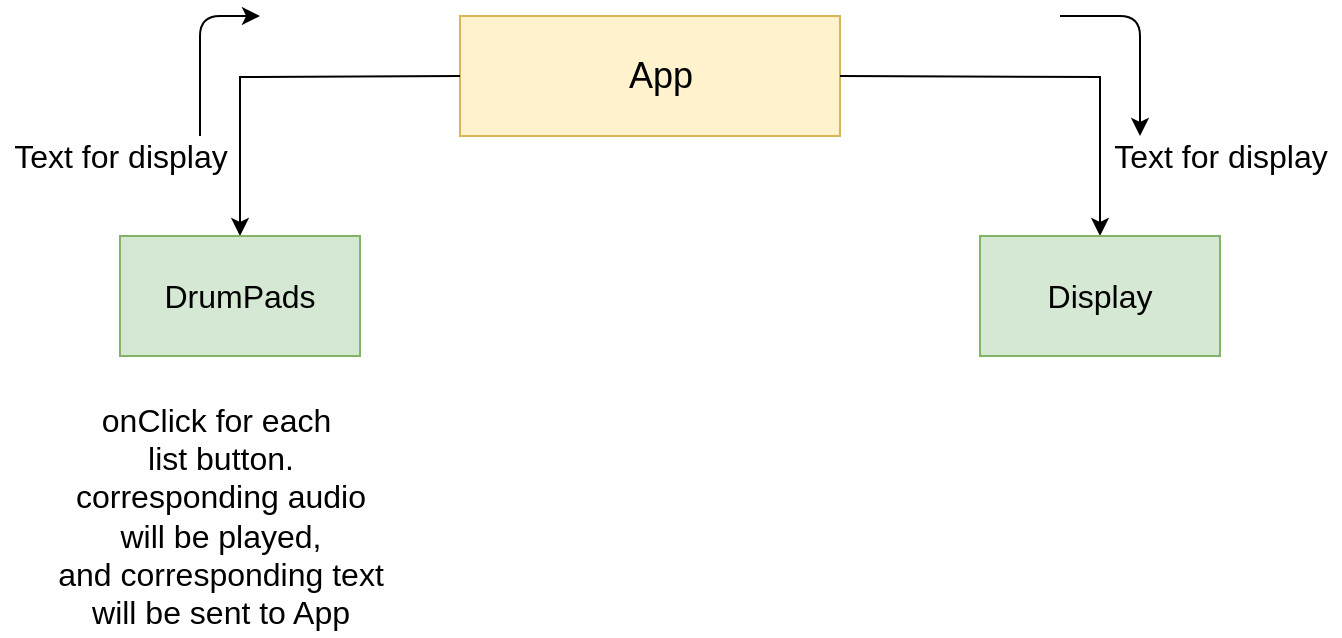 <mxfile version="14.7.8" type="device"><diagram id="C5RBs43oDa-KdzZeNtuy" name="Page-1"><mxGraphModel dx="1038" dy="547" grid="1" gridSize="10" guides="1" tooltips="1" connect="1" arrows="1" fold="1" page="1" pageScale="1" pageWidth="827" pageHeight="1169" math="0" shadow="0"><root><mxCell id="WIyWlLk6GJQsqaUBKTNV-0"/><mxCell id="WIyWlLk6GJQsqaUBKTNV-1" parent="WIyWlLk6GJQsqaUBKTNV-0"/><mxCell id="Qe9QBscE-7-jbu2vodZn-0" value="" style="rounded=0;whiteSpace=wrap;html=1;fillColor=#fff2cc;strokeColor=#d6b656;" vertex="1" parent="WIyWlLk6GJQsqaUBKTNV-1"><mxGeometry x="290" y="220" width="190" height="60" as="geometry"/></mxCell><mxCell id="Qe9QBscE-7-jbu2vodZn-3" value="App" style="text;html=1;align=center;verticalAlign=middle;resizable=0;points=[];autosize=1;strokeColor=none;fontSize=18;" vertex="1" parent="WIyWlLk6GJQsqaUBKTNV-1"><mxGeometry x="365" y="235" width="50" height="30" as="geometry"/></mxCell><mxCell id="Qe9QBscE-7-jbu2vodZn-7" value="" style="edgeStyle=orthogonalEdgeStyle;rounded=0;orthogonalLoop=1;jettySize=auto;html=1;fontSize=18;" edge="1" parent="WIyWlLk6GJQsqaUBKTNV-1" target="Qe9QBscE-7-jbu2vodZn-6"><mxGeometry relative="1" as="geometry"><mxPoint x="290" y="250" as="sourcePoint"/></mxGeometry></mxCell><mxCell id="Qe9QBscE-7-jbu2vodZn-9" value="" style="edgeStyle=orthogonalEdgeStyle;rounded=0;orthogonalLoop=1;jettySize=auto;html=1;fontSize=18;" edge="1" parent="WIyWlLk6GJQsqaUBKTNV-1" target="Qe9QBscE-7-jbu2vodZn-8"><mxGeometry relative="1" as="geometry"><mxPoint x="480" y="250" as="sourcePoint"/></mxGeometry></mxCell><mxCell id="Qe9QBscE-7-jbu2vodZn-6" value="DrumPads" style="whiteSpace=wrap;html=1;rounded=0;fontSize=16;fillColor=#d5e8d4;strokeColor=#82b366;" vertex="1" parent="WIyWlLk6GJQsqaUBKTNV-1"><mxGeometry x="120" y="330" width="120" height="60" as="geometry"/></mxCell><mxCell id="Qe9QBscE-7-jbu2vodZn-8" value="Display" style="whiteSpace=wrap;html=1;rounded=0;fontSize=16;fillColor=#d5e8d4;strokeColor=#82b366;" vertex="1" parent="WIyWlLk6GJQsqaUBKTNV-1"><mxGeometry x="550" y="330" width="120" height="60" as="geometry"/></mxCell><mxCell id="Qe9QBscE-7-jbu2vodZn-11" value="onClick for each&amp;nbsp;&lt;br&gt;list button.&lt;br&gt;corresponding audio&lt;br&gt;will be played,&lt;br&gt;and corresponding text&lt;br&gt;will be sent to App" style="text;html=1;align=center;verticalAlign=middle;resizable=0;points=[];autosize=1;strokeColor=none;fontSize=16;" vertex="1" parent="WIyWlLk6GJQsqaUBKTNV-1"><mxGeometry x="80" y="410" width="180" height="120" as="geometry"/></mxCell><mxCell id="Qe9QBscE-7-jbu2vodZn-12" value="Text for display" style="text;html=1;align=center;verticalAlign=middle;resizable=0;points=[];autosize=1;strokeColor=none;fontSize=16;" vertex="1" parent="WIyWlLk6GJQsqaUBKTNV-1"><mxGeometry x="60" y="280" width="120" height="20" as="geometry"/></mxCell><mxCell id="Qe9QBscE-7-jbu2vodZn-13" value="Text for display" style="text;html=1;align=center;verticalAlign=middle;resizable=0;points=[];autosize=1;strokeColor=none;fontSize=16;" vertex="1" parent="WIyWlLk6GJQsqaUBKTNV-1"><mxGeometry x="610" y="280" width="120" height="20" as="geometry"/></mxCell><mxCell id="Qe9QBscE-7-jbu2vodZn-14" value="" style="endArrow=classic;html=1;fontSize=16;" edge="1" parent="WIyWlLk6GJQsqaUBKTNV-1"><mxGeometry width="50" height="50" relative="1" as="geometry"><mxPoint x="160" y="280" as="sourcePoint"/><mxPoint x="190" y="220" as="targetPoint"/><Array as="points"><mxPoint x="160" y="220"/></Array></mxGeometry></mxCell><mxCell id="Qe9QBscE-7-jbu2vodZn-15" value="" style="endArrow=classic;html=1;fontSize=16;" edge="1" parent="WIyWlLk6GJQsqaUBKTNV-1"><mxGeometry width="50" height="50" relative="1" as="geometry"><mxPoint x="590" y="220" as="sourcePoint"/><mxPoint x="630" y="280" as="targetPoint"/><Array as="points"><mxPoint x="630" y="220"/></Array></mxGeometry></mxCell></root></mxGraphModel></diagram></mxfile>